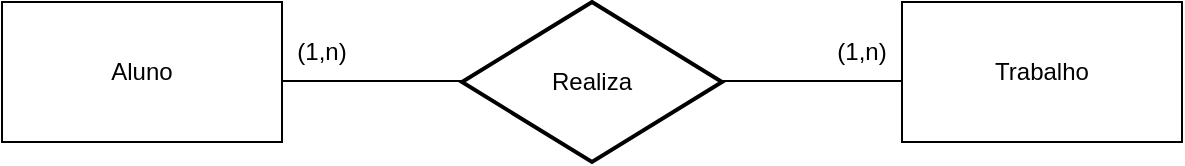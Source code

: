 <mxfile version="24.7.7">
  <diagram name="Página-1" id="QnUFBX8l_EO1cEDR6UmA">
    <mxGraphModel dx="1050" dy="565" grid="1" gridSize="10" guides="1" tooltips="1" connect="1" arrows="1" fold="1" page="1" pageScale="1" pageWidth="827" pageHeight="1169" math="0" shadow="0">
      <root>
        <mxCell id="0" />
        <mxCell id="1" parent="0" />
        <mxCell id="uhywGu7XQp75MZwSBE-L-2" value="Trabalho" style="rounded=0;whiteSpace=wrap;html=1;" vertex="1" parent="1">
          <mxGeometry x="580" y="160" width="140" height="70" as="geometry" />
        </mxCell>
        <mxCell id="uhywGu7XQp75MZwSBE-L-3" value="Realiza" style="strokeWidth=2;html=1;shape=mxgraph.flowchart.decision;whiteSpace=wrap;" vertex="1" parent="1">
          <mxGeometry x="360" y="160" width="130" height="80" as="geometry" />
        </mxCell>
        <mxCell id="uhywGu7XQp75MZwSBE-L-4" value="Aluno" style="rounded=0;whiteSpace=wrap;html=1;" vertex="1" parent="1">
          <mxGeometry x="130" y="160" width="140" height="70" as="geometry" />
        </mxCell>
        <mxCell id="uhywGu7XQp75MZwSBE-L-6" value="" style="endArrow=none;html=1;rounded=0;" edge="1" parent="1">
          <mxGeometry width="50" height="50" relative="1" as="geometry">
            <mxPoint x="270" y="199.5" as="sourcePoint" />
            <mxPoint x="360" y="199.5" as="targetPoint" />
          </mxGeometry>
        </mxCell>
        <mxCell id="uhywGu7XQp75MZwSBE-L-8" value="" style="endArrow=none;html=1;rounded=0;" edge="1" parent="1">
          <mxGeometry width="50" height="50" relative="1" as="geometry">
            <mxPoint x="490" y="199.5" as="sourcePoint" />
            <mxPoint x="580" y="199.5" as="targetPoint" />
          </mxGeometry>
        </mxCell>
        <mxCell id="uhywGu7XQp75MZwSBE-L-10" value="(1,n)" style="text;html=1;align=center;verticalAlign=middle;whiteSpace=wrap;rounded=0;strokeWidth=1;" vertex="1" parent="1">
          <mxGeometry x="260" y="170" width="60" height="30" as="geometry" />
        </mxCell>
        <mxCell id="uhywGu7XQp75MZwSBE-L-14" value="(1,n)" style="text;html=1;align=center;verticalAlign=middle;whiteSpace=wrap;rounded=0;strokeWidth=1;" vertex="1" parent="1">
          <mxGeometry x="530" y="170" width="60" height="30" as="geometry" />
        </mxCell>
      </root>
    </mxGraphModel>
  </diagram>
</mxfile>
